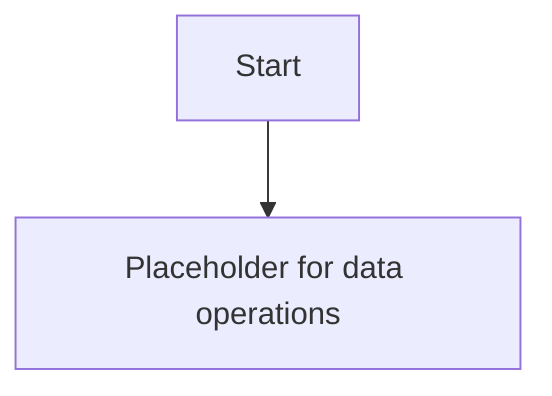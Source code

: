 flowchart TD
    %% Start Node - Represents the beginning of the workflow
    A[Start] 
    %% Placeholder node as there are no operations defined
    A --> B[Placeholder for data operations]